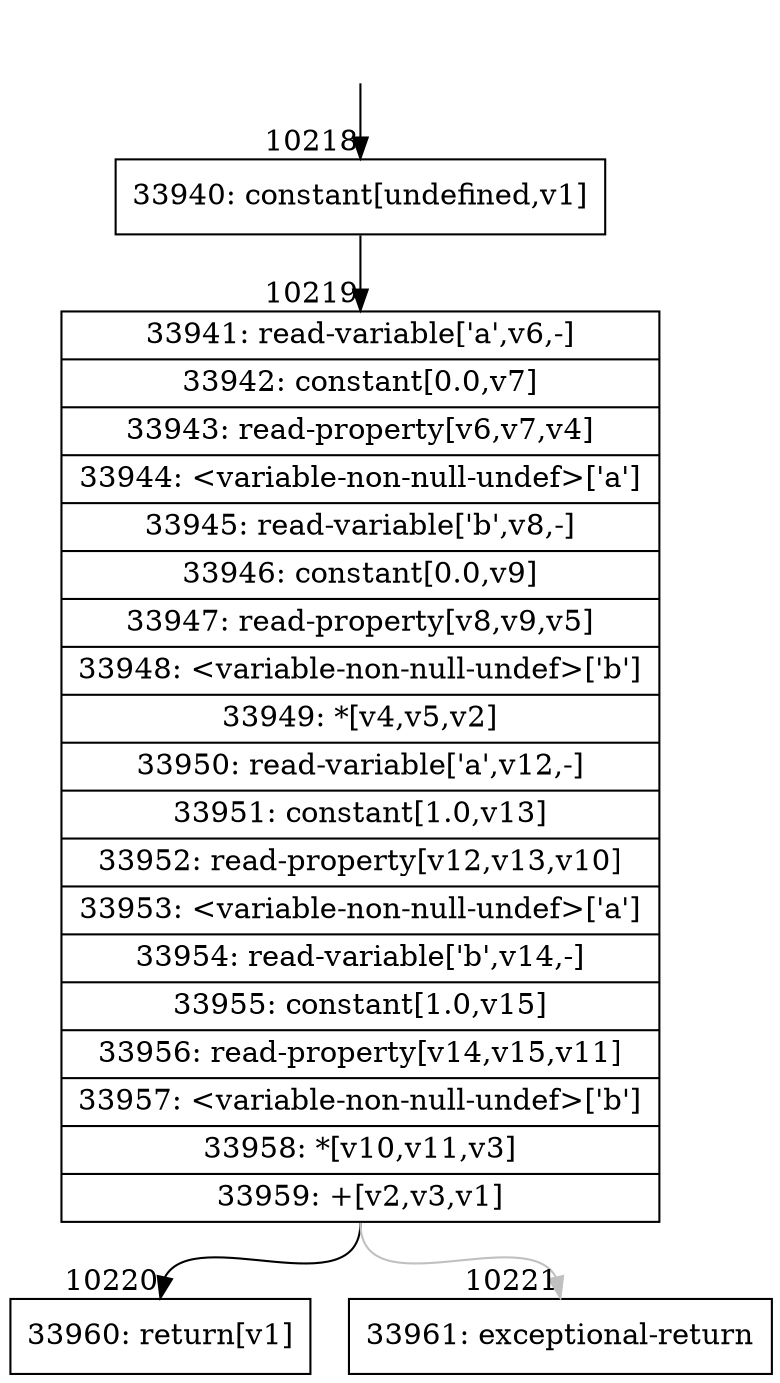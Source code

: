 digraph {
rankdir="TD"
BB_entry941[shape=none,label=""];
BB_entry941 -> BB10218 [tailport=s, headport=n, headlabel="    10218"]
BB10218 [shape=record label="{33940: constant[undefined,v1]}" ] 
BB10218 -> BB10219 [tailport=s, headport=n, headlabel="      10219"]
BB10219 [shape=record label="{33941: read-variable['a',v6,-]|33942: constant[0.0,v7]|33943: read-property[v6,v7,v4]|33944: \<variable-non-null-undef\>['a']|33945: read-variable['b',v8,-]|33946: constant[0.0,v9]|33947: read-property[v8,v9,v5]|33948: \<variable-non-null-undef\>['b']|33949: *[v4,v5,v2]|33950: read-variable['a',v12,-]|33951: constant[1.0,v13]|33952: read-property[v12,v13,v10]|33953: \<variable-non-null-undef\>['a']|33954: read-variable['b',v14,-]|33955: constant[1.0,v15]|33956: read-property[v14,v15,v11]|33957: \<variable-non-null-undef\>['b']|33958: *[v10,v11,v3]|33959: +[v2,v3,v1]}" ] 
BB10219 -> BB10220 [tailport=s, headport=n, headlabel="      10220"]
BB10219 -> BB10221 [tailport=s, headport=n, color=gray, headlabel="      10221"]
BB10220 [shape=record label="{33960: return[v1]}" ] 
BB10221 [shape=record label="{33961: exceptional-return}" ] 
//#$~ 5965
}
